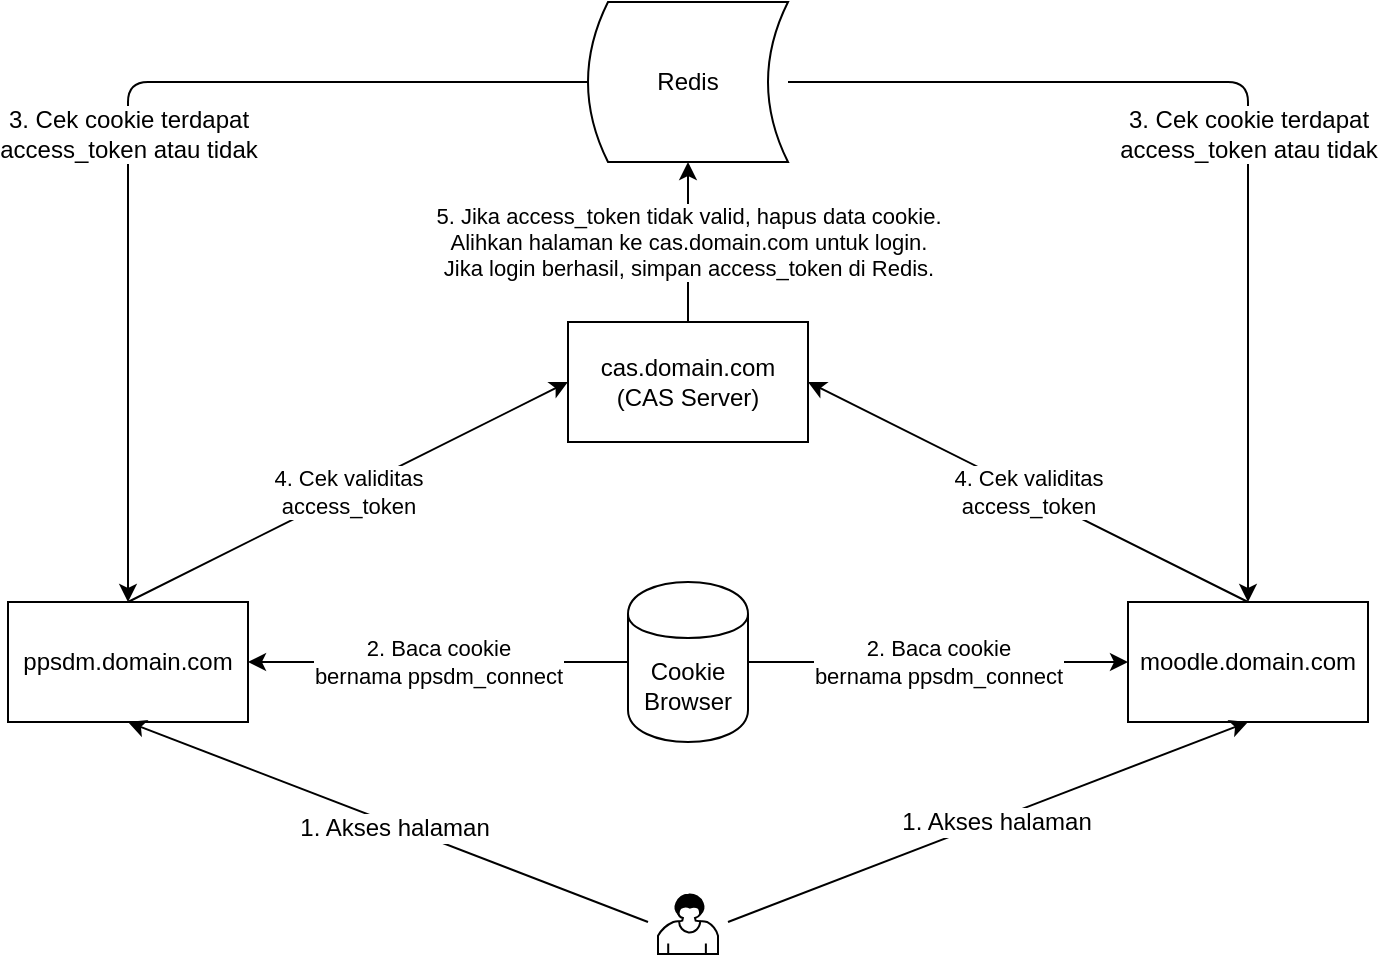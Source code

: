 <mxfile version="12.5.6" type="github">
  <diagram id="2MfJWiws-Kci31_PDs6C" name="Page-1">
    <mxGraphModel dx="946" dy="477" grid="1" gridSize="10" guides="1" tooltips="1" connect="1" arrows="1" fold="1" page="1" pageScale="1" pageWidth="850" pageHeight="1100" math="0" shadow="0">
      <root>
        <mxCell id="0"/>
        <mxCell id="1" parent="0"/>
        <mxCell id="9glC96ykaSKt2d4-Tw0H-1" value="" style="shape=mxgraph.bpmn.user_task;html=1;outlineConnect=0;" vertex="1" parent="1">
          <mxGeometry x="365" y="486" width="30" height="30" as="geometry"/>
        </mxCell>
        <mxCell id="9glC96ykaSKt2d4-Tw0H-3" value="ppsdm.domain.com" style="rounded=0;whiteSpace=wrap;html=1;" vertex="1" parent="1">
          <mxGeometry x="40" y="340" width="120" height="60" as="geometry"/>
        </mxCell>
        <mxCell id="9glC96ykaSKt2d4-Tw0H-4" value="moodle.domain.com" style="rounded=0;whiteSpace=wrap;html=1;" vertex="1" parent="1">
          <mxGeometry x="600" y="340" width="120" height="60" as="geometry"/>
        </mxCell>
        <mxCell id="9glC96ykaSKt2d4-Tw0H-5" value="cas.domain.com&lt;br&gt;(CAS Server)" style="rounded=0;whiteSpace=wrap;html=1;" vertex="1" parent="1">
          <mxGeometry x="320" y="200" width="120" height="60" as="geometry"/>
        </mxCell>
        <mxCell id="9glC96ykaSKt2d4-Tw0H-6" value="Cookie Browser" style="shape=cylinder;whiteSpace=wrap;html=1;boundedLbl=1;backgroundOutline=1;" vertex="1" parent="1">
          <mxGeometry x="350" y="330" width="60" height="80" as="geometry"/>
        </mxCell>
        <mxCell id="9glC96ykaSKt2d4-Tw0H-7" value="" style="endArrow=classic;html=1;entryX=0.5;entryY=1;entryDx=0;entryDy=0;endFill=1;" edge="1" parent="1" target="9glC96ykaSKt2d4-Tw0H-3">
          <mxGeometry width="50" height="50" relative="1" as="geometry">
            <mxPoint x="360" y="500" as="sourcePoint"/>
            <mxPoint x="170" y="530" as="targetPoint"/>
          </mxGeometry>
        </mxCell>
        <mxCell id="9glC96ykaSKt2d4-Tw0H-8" value="1. Akses halaman" style="text;html=1;align=center;verticalAlign=middle;resizable=0;points=[];labelBackgroundColor=#ffffff;" vertex="1" connectable="0" parent="9glC96ykaSKt2d4-Tw0H-7">
          <mxGeometry x="-0.026" y="1" relative="1" as="geometry">
            <mxPoint as="offset"/>
          </mxGeometry>
        </mxCell>
        <mxCell id="9glC96ykaSKt2d4-Tw0H-9" value="" style="endArrow=none;html=1;exitX=0.5;exitY=1;exitDx=0;exitDy=0;verticalAlign=bottom;startArrow=classic;startFill=1;" edge="1" parent="1" source="9glC96ykaSKt2d4-Tw0H-4">
          <mxGeometry width="50" height="50" relative="1" as="geometry">
            <mxPoint x="620" y="550" as="sourcePoint"/>
            <mxPoint x="400" y="500" as="targetPoint"/>
          </mxGeometry>
        </mxCell>
        <mxCell id="9glC96ykaSKt2d4-Tw0H-10" value="1. Akses halaman" style="text;html=1;align=center;verticalAlign=middle;resizable=0;points=[];labelBackgroundColor=#ffffff;" vertex="1" connectable="0" parent="9glC96ykaSKt2d4-Tw0H-9">
          <mxGeometry x="-0.026" y="1" relative="1" as="geometry">
            <mxPoint as="offset"/>
          </mxGeometry>
        </mxCell>
        <mxCell id="9glC96ykaSKt2d4-Tw0H-12" value="Redis" style="shape=dataStorage;whiteSpace=wrap;html=1;" vertex="1" parent="1">
          <mxGeometry x="330" y="40" width="100" height="80" as="geometry"/>
        </mxCell>
        <mxCell id="9glC96ykaSKt2d4-Tw0H-13" value="2. Baca cookie&lt;br&gt;bernama ppsdm_connect" style="endArrow=classic;html=1;exitX=0;exitY=0.5;exitDx=0;exitDy=0;entryX=1;entryY=0.5;entryDx=0;entryDy=0;labelPosition=center;verticalLabelPosition=middle;align=center;verticalAlign=middle;" edge="1" parent="1" source="9glC96ykaSKt2d4-Tw0H-6" target="9glC96ykaSKt2d4-Tw0H-3">
          <mxGeometry width="50" height="50" relative="1" as="geometry">
            <mxPoint x="120" y="580" as="sourcePoint"/>
            <mxPoint x="170" y="530" as="targetPoint"/>
          </mxGeometry>
        </mxCell>
        <mxCell id="9glC96ykaSKt2d4-Tw0H-14" value="" style="endArrow=classic;html=1;exitX=0;exitY=0.5;exitDx=0;exitDy=0;entryX=0.5;entryY=0;entryDx=0;entryDy=0;" edge="1" parent="1" source="9glC96ykaSKt2d4-Tw0H-12" target="9glC96ykaSKt2d4-Tw0H-3">
          <mxGeometry width="50" height="50" relative="1" as="geometry">
            <mxPoint x="40" y="580" as="sourcePoint"/>
            <mxPoint x="90" y="530" as="targetPoint"/>
            <Array as="points">
              <mxPoint x="100" y="80"/>
            </Array>
          </mxGeometry>
        </mxCell>
        <mxCell id="9glC96ykaSKt2d4-Tw0H-15" value="3. Cek cookie terdapat&lt;br&gt;access_token atau tidak" style="text;html=1;align=center;verticalAlign=middle;resizable=0;points=[];labelBackgroundColor=#ffffff;" vertex="1" connectable="0" parent="9glC96ykaSKt2d4-Tw0H-14">
          <mxGeometry x="-0.061" y="26" relative="1" as="geometry">
            <mxPoint x="-26" y="26" as="offset"/>
          </mxGeometry>
        </mxCell>
        <mxCell id="9glC96ykaSKt2d4-Tw0H-16" value="" style="endArrow=classic;html=1;entryX=0.5;entryY=0;entryDx=0;entryDy=0;" edge="1" parent="1" target="9glC96ykaSKt2d4-Tw0H-4">
          <mxGeometry width="50" height="50" relative="1" as="geometry">
            <mxPoint x="430" y="80" as="sourcePoint"/>
            <mxPoint x="110" y="350" as="targetPoint"/>
            <Array as="points">
              <mxPoint x="660" y="80"/>
            </Array>
          </mxGeometry>
        </mxCell>
        <mxCell id="9glC96ykaSKt2d4-Tw0H-17" value="3. Cek cookie terdapat&lt;br&gt;access_token atau tidak" style="text;html=1;align=center;verticalAlign=middle;resizable=0;points=[];labelBackgroundColor=#ffffff;" vertex="1" connectable="0" parent="9glC96ykaSKt2d4-Tw0H-16">
          <mxGeometry x="-0.061" y="26" relative="1" as="geometry">
            <mxPoint x="-26" y="26" as="offset"/>
          </mxGeometry>
        </mxCell>
        <mxCell id="9glC96ykaSKt2d4-Tw0H-18" value="2. Baca cookie&lt;br&gt;bernama ppsdm_connect" style="endArrow=classic;html=1;exitX=1;exitY=0.5;exitDx=0;exitDy=0;entryX=0;entryY=0.5;entryDx=0;entryDy=0;labelPosition=center;verticalLabelPosition=middle;align=center;verticalAlign=middle;" edge="1" parent="1" source="9glC96ykaSKt2d4-Tw0H-6" target="9glC96ykaSKt2d4-Tw0H-4">
          <mxGeometry width="50" height="50" relative="1" as="geometry">
            <mxPoint x="360" y="380" as="sourcePoint"/>
            <mxPoint x="170" y="380" as="targetPoint"/>
          </mxGeometry>
        </mxCell>
        <mxCell id="9glC96ykaSKt2d4-Tw0H-26" value="4. Cek validitas&lt;br&gt;access_token" style="endArrow=classic;html=1;exitX=0.5;exitY=0;exitDx=0;exitDy=0;entryX=0;entryY=0.5;entryDx=0;entryDy=0;" edge="1" parent="1" source="9glC96ykaSKt2d4-Tw0H-3" target="9glC96ykaSKt2d4-Tw0H-5">
          <mxGeometry width="50" height="50" relative="1" as="geometry">
            <mxPoint x="40" y="590" as="sourcePoint"/>
            <mxPoint x="90" y="540" as="targetPoint"/>
            <Array as="points"/>
          </mxGeometry>
        </mxCell>
        <mxCell id="9glC96ykaSKt2d4-Tw0H-29" value="5. Jika access_token tidak valid, hapus data cookie.&lt;br&gt;Alihkan halaman ke cas.domain.com untuk login.&lt;br&gt;Jika login berhasil, simpan access_token di Redis." style="endArrow=classic;html=1;exitX=0.5;exitY=0;exitDx=0;exitDy=0;entryX=0.5;entryY=1;entryDx=0;entryDy=0;" edge="1" parent="1" source="9glC96ykaSKt2d4-Tw0H-5" target="9glC96ykaSKt2d4-Tw0H-12">
          <mxGeometry width="50" height="50" relative="1" as="geometry">
            <mxPoint x="20" y="220" as="sourcePoint"/>
            <mxPoint x="70" y="170" as="targetPoint"/>
          </mxGeometry>
        </mxCell>
        <mxCell id="9glC96ykaSKt2d4-Tw0H-31" value="4. Cek validitas&lt;br&gt;access_token" style="endArrow=classic;html=1;entryX=1;entryY=0.5;entryDx=0;entryDy=0;" edge="1" parent="1" target="9glC96ykaSKt2d4-Tw0H-5">
          <mxGeometry width="50" height="50" relative="1" as="geometry">
            <mxPoint x="660" y="340" as="sourcePoint"/>
            <mxPoint x="330" y="240" as="targetPoint"/>
            <Array as="points"/>
          </mxGeometry>
        </mxCell>
      </root>
    </mxGraphModel>
  </diagram>
</mxfile>
